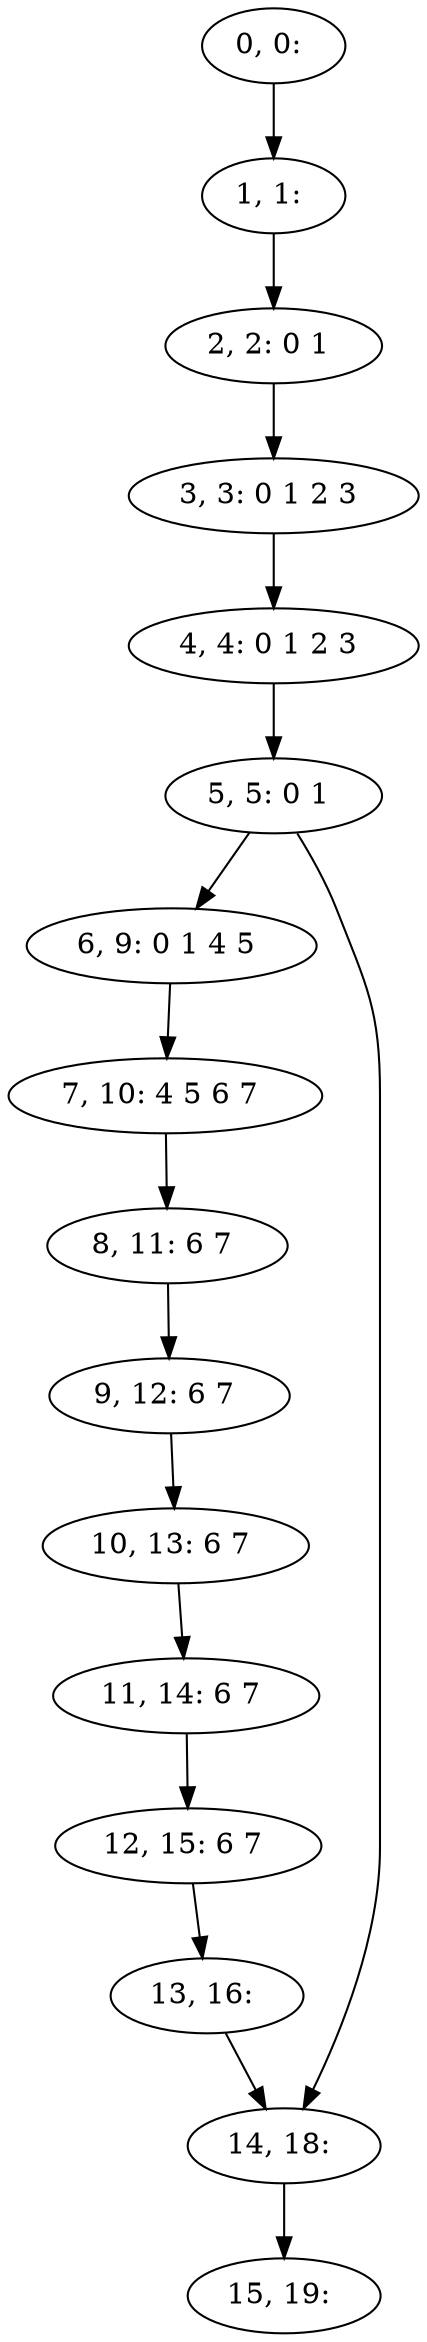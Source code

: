digraph G {
0[label="0, 0: "];
1[label="1, 1: "];
2[label="2, 2: 0 1 "];
3[label="3, 3: 0 1 2 3 "];
4[label="4, 4: 0 1 2 3 "];
5[label="5, 5: 0 1 "];
6[label="6, 9: 0 1 4 5 "];
7[label="7, 10: 4 5 6 7 "];
8[label="8, 11: 6 7 "];
9[label="9, 12: 6 7 "];
10[label="10, 13: 6 7 "];
11[label="11, 14: 6 7 "];
12[label="12, 15: 6 7 "];
13[label="13, 16: "];
14[label="14, 18: "];
15[label="15, 19: "];
0->1 ;
1->2 ;
2->3 ;
3->4 ;
4->5 ;
5->6 ;
5->14 ;
6->7 ;
7->8 ;
8->9 ;
9->10 ;
10->11 ;
11->12 ;
12->13 ;
13->14 ;
14->15 ;
}

